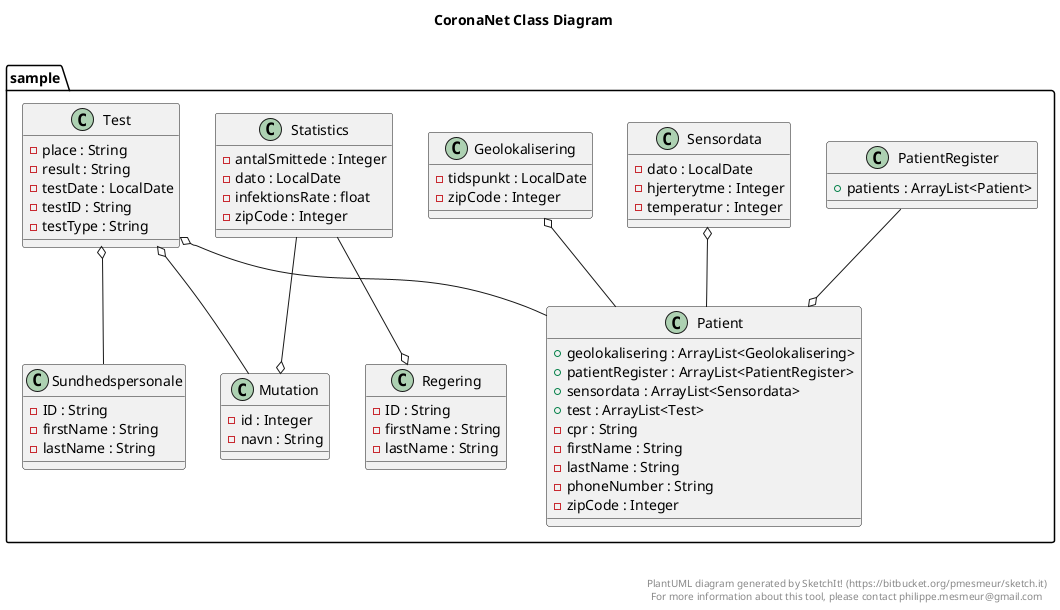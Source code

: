 @startuml

title CoronaNet Class Diagram\n
  

  namespace sample {
    class sample.Geolokalisering {
        - tidspunkt : LocalDate
        - zipCode : Integer
    }
  }


  namespace sample {
    class sample.Mutation {
        - id : Integer
        - navn : String
    }
  }
  

  namespace sample {
    class sample.Patient {
        + geolokalisering : ArrayList<Geolokalisering>
        + patientRegister : ArrayList<PatientRegister>
        + sensordata : ArrayList<Sensordata>
        + test : ArrayList<Test>
        - cpr : String
        - firstName : String
        - lastName : String
        - phoneNumber : String
        - zipCode : Integer
    }
  }
  

  namespace sample {
    class sample.PatientRegister {
        + patients : ArrayList<Patient>
    }
  }
  

  namespace sample {
    class sample.Regering {
        - ID : String
        - firstName : String
        - lastName : String
    }
  }
  

  namespace sample {
    class sample.Sensordata {
        - dato : LocalDate
        - hjerterytme : Integer
        - temperatur : Integer
    }
  }

  namespace sample {
    class sample.Statistics {
        - antalSmittede : Integer
        - dato : LocalDate
        - infektionsRate : float
        - zipCode : Integer
    }
  }
  

  namespace sample {
    class sample.Sundhedspersonale {
        - ID : String
        - firstName : String
        - lastName : String
    }
  }
  

  namespace sample {
    class sample.Test {
        - place : String
        - result : String
        - testDate : LocalDate
        - testID : String
        - testType : String
    }
  }
  

  sample.Geolokalisering o-- sample.Patient
  sample.Sensordata o-- sample.Patient
  sample.Statistics --o sample.Mutation
  sample.Test o-- sample.Mutation
  sample.Test o-- sample.Patient
  sample.Test o-- sample.Sundhedspersonale
  sample.PatientRegister --o sample.Patient
  sample.Statistics --o sample.Regering



right footer


PlantUML diagram generated by SketchIt! (https://bitbucket.org/pmesmeur/sketch.it)
For more information about this tool, please contact philippe.mesmeur@gmail.com
endfooter

@enduml

